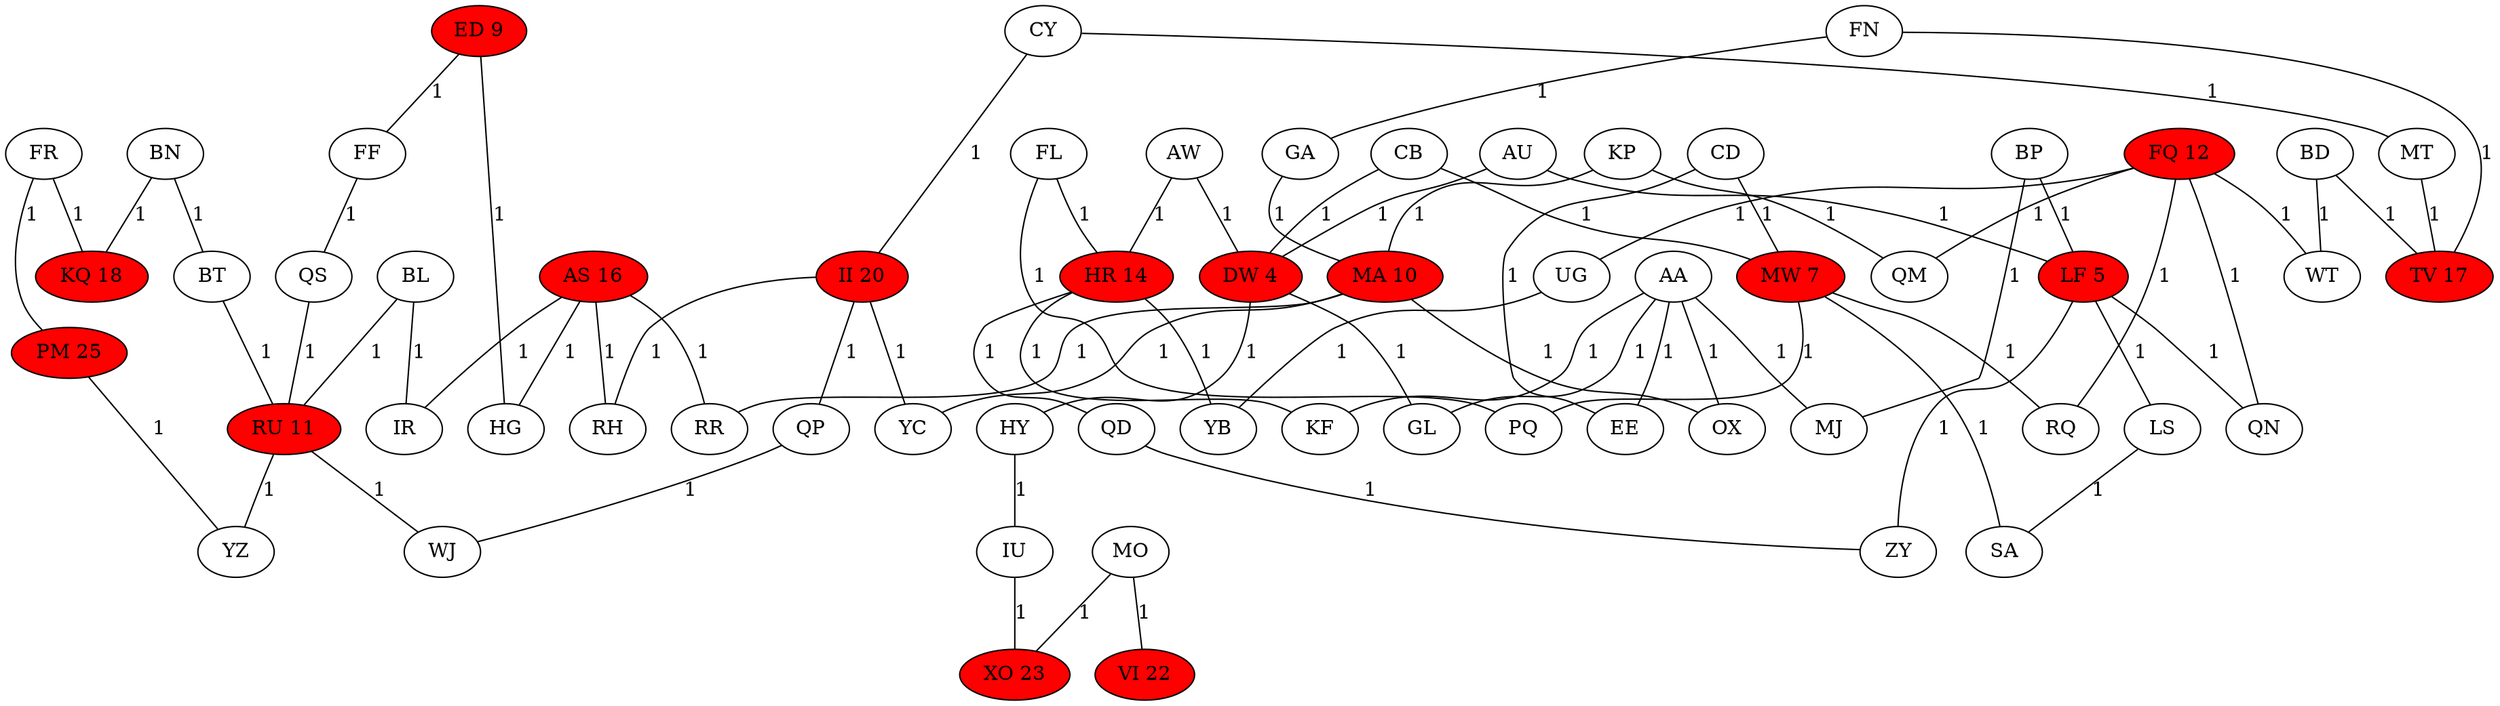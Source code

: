 graph D {
        node [style=filled, fillcolor="red"]
        RU [label = "RU 11"]
        KQ [label = "KQ 18"]
        PM [label = "PM 25"]
        TV [label = "TV 17"]
        ED [label = "ED 9"]
        II [label = "II 20"]
        DW [label = "DW 4"]
        LF [label = "LF 5"]
        VI [label = "VI 22"]
        MW [label = "MW 7"]
        HR [label = "HR 14"]
        AS [label = "AS 16"]
        XO [label = "XO 23"]
        MA [label = "MA 10"]
        FQ [label = "FQ 12"]

        node [fillcolor="white"]
        UG -- YB [label = 1]
        FN -- TV [label = 1]
        FN -- GA [label = 1]
        RU -- YZ [label = 1]
        RU -- WJ [label = 1]
        FL -- HR [label = 1]
        FL -- PQ [label = 1]
        PM -- YZ [label = 1]
        BL -- RU [label = 1]
        BL -- IR [label = 1]
        FF -- QS [label = 1]
        KP -- QM [label = 1]
        KP -- MA [label = 1]
        HY -- IU [label = 1]
        ED -- HG [label = 1]
        ED -- FF [label = 1]
        II -- YC [label = 1]
        II -- QP [label = 1]
        II -- RH [label = 1]
        BN -- BT [label = 1]
        BN -- KQ [label = 1]
        MO -- XO [label = 1]
        MO -- VI [label = 1]
        AW -- HR [label = 1]
        AW -- DW [label = 1]
        DW -- HY [label = 1]
        DW -- GL [label = 1]
        LF -- LS [label = 1]
        LF -- QN [label = 1]
        LF -- ZY [label = 1]
        QS -- RU [label = 1]
        BT -- RU [label = 1]
        LS -- SA [label = 1]
        QD -- ZY [label = 1]
        BD -- WT [label = 1]
        BD -- TV [label = 1]
        CD -- EE [label = 1]
        CD -- MW [label = 1]
        QP -- WJ [label = 1]
        MW -- PQ [label = 1]
        MW -- SA [label = 1]
        MW -- RQ [label = 1]
        AU -- DW [label = 1]
        AU -- LF [label = 1]
        GA -- MA [label = 1]
        MT -- TV [label = 1]
        HR -- KF [label = 1]
        HR -- YB [label = 1]
        HR -- QD [label = 1]
        AS -- RR [label = 1]
        AS -- RH [label = 1]
        AS -- HG [label = 1]
        AS -- IR [label = 1]
        CY -- MT [label = 1]
        CY -- II [label = 1]
        AA -- OX [label = 1]
        AA -- KF [label = 1]
        AA -- GL [label = 1]
        AA -- MJ [label = 1]
        AA -- EE [label = 1]
        IU -- XO [label = 1]
        FR -- KQ [label = 1]
        FR -- PM [label = 1]
        CB -- MW [label = 1]
        CB -- DW [label = 1]
        BP -- LF [label = 1]
        BP -- MJ [label = 1]
        MA -- RR [label = 1]
        MA -- YC [label = 1]
        MA -- OX [label = 1]
        FQ -- QN [label = 1]
        FQ -- WT [label = 1]
        FQ -- UG [label = 1]
        FQ -- RQ [label = 1]
        FQ -- QM [label = 1]
}